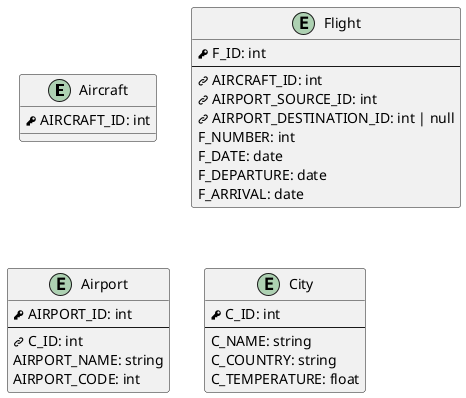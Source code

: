 @startuml Problem_1
skinparam linetype ortho

' skinparam classAttributeIconSize 0

!define PK <&key>
!define FK <&link-intact>

entity Aircraft {
    PK AIRCRAFT_ID: int 
}

entity Flight {
    PK F_ID: int
    --
    FK AIRCRAFT_ID: int
    FK AIRPORT_SOURCE_ID: int
    FK AIRPORT_DESTINATION_ID: int | null
    F_NUMBER: int
    F_DATE: date
    F_DEPARTURE: date
    F_ARRIVAL: date
}

entity Airport {
    PK AIRPORT_ID: int
    --
    FK C_ID: int
    AIRPORT_NAME: string
    AIRPORT_CODE: int
}

entity City {
    PK C_ID: int
    --
    C_NAME: string
    C_COUNTRY: string
    C_TEMPERATURE: float
}
@enduml
